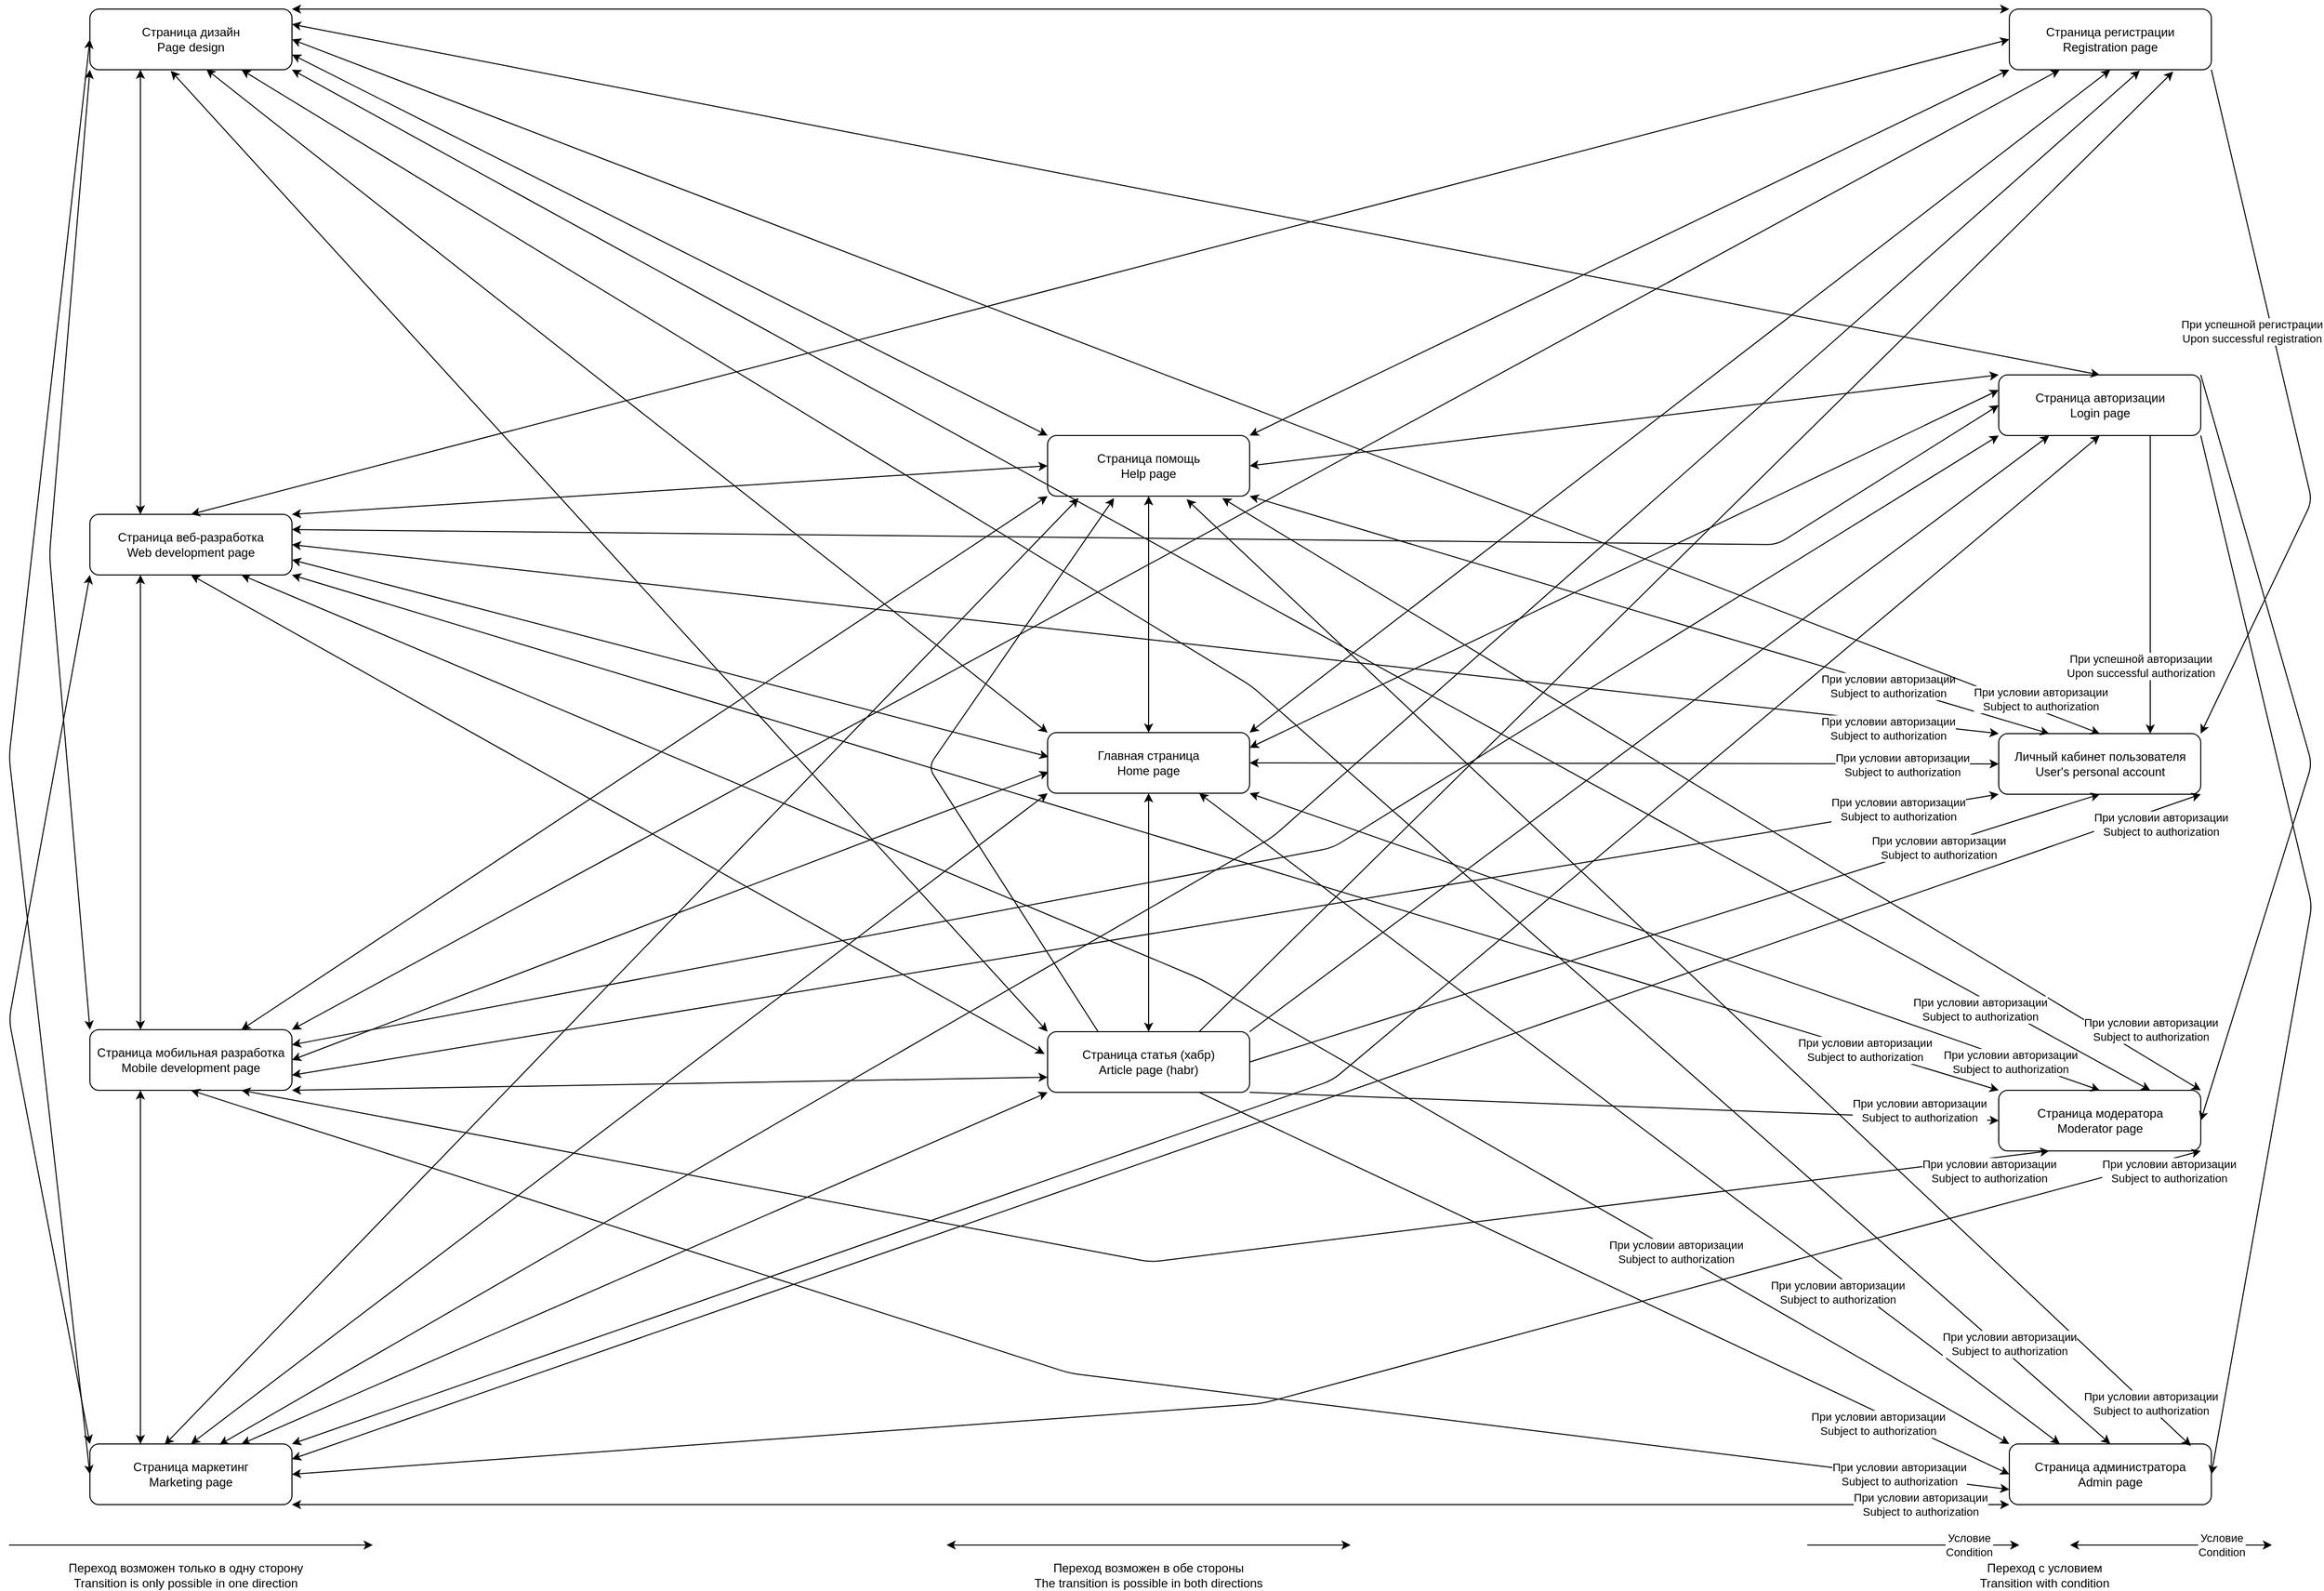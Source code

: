 <mxfile version="14.2.5" type="github">
  <diagram id="zUxbDx-NtFO-UQzZDu3f" name="Page-1">
    <mxGraphModel dx="2426" dy="1358" grid="1" gridSize="10" guides="1" tooltips="1" connect="1" arrows="1" fold="1" page="1" pageScale="1" pageWidth="2336" pageHeight="1654" math="0" shadow="0">
      <root>
        <mxCell id="0" />
        <mxCell id="1" parent="0" />
        <mxCell id="sWHFQ5oZg5fBOhKdgctv-2" value="Главная страница&lt;br&gt;Home page" style="rounded=1;whiteSpace=wrap;html=1;" vertex="1" parent="1">
          <mxGeometry x="1068" y="796" width="200" height="60" as="geometry" />
        </mxCell>
        <mxCell id="sWHFQ5oZg5fBOhKdgctv-3" value="Страница маркетинг&lt;br&gt;Marketing page" style="rounded=1;whiteSpace=wrap;html=1;" vertex="1" parent="1">
          <mxGeometry x="120" y="1500" width="200" height="60" as="geometry" />
        </mxCell>
        <mxCell id="sWHFQ5oZg5fBOhKdgctv-4" value="Страница веб-разработка&lt;br&gt;Web development page" style="rounded=1;whiteSpace=wrap;html=1;" vertex="1" parent="1">
          <mxGeometry x="120" y="580" width="200" height="60" as="geometry" />
        </mxCell>
        <mxCell id="sWHFQ5oZg5fBOhKdgctv-5" value="Страница мобильная разработка&lt;br&gt;Mobile development page" style="rounded=1;whiteSpace=wrap;html=1;" vertex="1" parent="1">
          <mxGeometry x="120" y="1090" width="200" height="60" as="geometry" />
        </mxCell>
        <mxCell id="sWHFQ5oZg5fBOhKdgctv-6" value="Страница дизайн&lt;br&gt;Page design" style="rounded=1;whiteSpace=wrap;html=1;" vertex="1" parent="1">
          <mxGeometry x="120" y="80" width="200" height="60" as="geometry" />
        </mxCell>
        <mxCell id="sWHFQ5oZg5fBOhKdgctv-9" value="Личный кабинет пользователя&lt;br&gt;User&#39;s personal account" style="rounded=1;whiteSpace=wrap;html=1;" vertex="1" parent="1">
          <mxGeometry x="2009.51" y="797" width="200" height="60" as="geometry" />
        </mxCell>
        <mxCell id="sWHFQ5oZg5fBOhKdgctv-10" value="Страница регистрации&lt;br&gt;Registration page" style="rounded=1;whiteSpace=wrap;html=1;" vertex="1" parent="1">
          <mxGeometry x="2020" y="80" width="200" height="60" as="geometry" />
        </mxCell>
        <mxCell id="sWHFQ5oZg5fBOhKdgctv-13" value="Страница авторизации&lt;br&gt;Login page" style="rounded=1;whiteSpace=wrap;html=1;" vertex="1" parent="1">
          <mxGeometry x="2009.51" y="442" width="200" height="60" as="geometry" />
        </mxCell>
        <mxCell id="sWHFQ5oZg5fBOhKdgctv-14" value="Страница статья (хабр)&lt;br&gt;Article page (habr)" style="rounded=1;whiteSpace=wrap;html=1;" vertex="1" parent="1">
          <mxGeometry x="1068" y="1092" width="200" height="60" as="geometry" />
        </mxCell>
        <mxCell id="sWHFQ5oZg5fBOhKdgctv-15" value="Страница администратора&lt;br&gt;Admin page" style="rounded=1;whiteSpace=wrap;html=1;" vertex="1" parent="1">
          <mxGeometry x="2020" y="1500" width="200" height="60" as="geometry" />
        </mxCell>
        <mxCell id="sWHFQ5oZg5fBOhKdgctv-16" value="Страница модератора&lt;br&gt;Moderator page" style="rounded=1;whiteSpace=wrap;html=1;" vertex="1" parent="1">
          <mxGeometry x="2009.51" y="1150" width="200" height="60" as="geometry" />
        </mxCell>
        <mxCell id="sWHFQ5oZg5fBOhKdgctv-17" value="Страница помощь&lt;br&gt;Help page" style="rounded=1;whiteSpace=wrap;html=1;" vertex="1" parent="1">
          <mxGeometry x="1068" y="502" width="200" height="60" as="geometry" />
        </mxCell>
        <mxCell id="sWHFQ5oZg5fBOhKdgctv-19" value="" style="endArrow=classic;startArrow=classic;html=1;entryX=0.576;entryY=0.993;entryDx=0;entryDy=0;exitX=0;exitY=0;exitDx=0;exitDy=0;entryPerimeter=0;" edge="1" parent="1" source="sWHFQ5oZg5fBOhKdgctv-2" target="sWHFQ5oZg5fBOhKdgctv-6">
          <mxGeometry width="50" height="50" relative="1" as="geometry">
            <mxPoint x="727" y="515" as="sourcePoint" />
            <mxPoint x="1042" y="615" as="targetPoint" />
            <Array as="points" />
          </mxGeometry>
        </mxCell>
        <mxCell id="sWHFQ5oZg5fBOhKdgctv-20" value="" style="endArrow=classic;startArrow=classic;html=1;exitX=1;exitY=0.75;exitDx=0;exitDy=0;entryX=0.005;entryY=0.4;entryDx=0;entryDy=0;entryPerimeter=0;" edge="1" parent="1" source="sWHFQ5oZg5fBOhKdgctv-4" target="sWHFQ5oZg5fBOhKdgctv-2">
          <mxGeometry width="50" height="50" relative="1" as="geometry">
            <mxPoint x="992" y="665" as="sourcePoint" />
            <mxPoint x="1042" y="615" as="targetPoint" />
          </mxGeometry>
        </mxCell>
        <mxCell id="sWHFQ5oZg5fBOhKdgctv-22" value="" style="endArrow=classic;startArrow=classic;html=1;exitX=1;exitY=0.5;exitDx=0;exitDy=0;entryX=0.005;entryY=0.65;entryDx=0;entryDy=0;entryPerimeter=0;" edge="1" parent="1" source="sWHFQ5oZg5fBOhKdgctv-5" target="sWHFQ5oZg5fBOhKdgctv-2">
          <mxGeometry width="50" height="50" relative="1" as="geometry">
            <mxPoint x="632" y="654" as="sourcePoint" />
            <mxPoint x="682" y="604" as="targetPoint" />
          </mxGeometry>
        </mxCell>
        <mxCell id="sWHFQ5oZg5fBOhKdgctv-23" value="" style="endArrow=classic;startArrow=classic;html=1;exitX=0.5;exitY=0;exitDx=0;exitDy=0;entryX=0;entryY=1;entryDx=0;entryDy=0;" edge="1" parent="1" source="sWHFQ5oZg5fBOhKdgctv-3" target="sWHFQ5oZg5fBOhKdgctv-2">
          <mxGeometry width="50" height="50" relative="1" as="geometry">
            <mxPoint x="992" y="665" as="sourcePoint" />
            <mxPoint x="1042" y="615" as="targetPoint" />
          </mxGeometry>
        </mxCell>
        <mxCell id="sWHFQ5oZg5fBOhKdgctv-24" value="" style="endArrow=classic;startArrow=classic;html=1;exitX=0.5;exitY=0;exitDx=0;exitDy=0;entryX=0.5;entryY=1;entryDx=0;entryDy=0;" edge="1" parent="1" source="sWHFQ5oZg5fBOhKdgctv-14" target="sWHFQ5oZg5fBOhKdgctv-2">
          <mxGeometry width="50" height="50" relative="1" as="geometry">
            <mxPoint x="1333" y="907" as="sourcePoint" />
            <mxPoint x="1383" y="857" as="targetPoint" />
          </mxGeometry>
        </mxCell>
        <mxCell id="sWHFQ5oZg5fBOhKdgctv-25" value="" style="endArrow=classic;startArrow=classic;html=1;entryX=0;entryY=1;entryDx=0;entryDy=0;exitX=0.75;exitY=0;exitDx=0;exitDy=0;" edge="1" parent="1" source="sWHFQ5oZg5fBOhKdgctv-3" target="sWHFQ5oZg5fBOhKdgctv-14">
          <mxGeometry width="50" height="50" relative="1" as="geometry">
            <mxPoint x="320" y="1520" as="sourcePoint" />
            <mxPoint x="1042" y="615" as="targetPoint" />
          </mxGeometry>
        </mxCell>
        <mxCell id="sWHFQ5oZg5fBOhKdgctv-26" value="" style="endArrow=classic;startArrow=classic;html=1;exitX=1;exitY=1;exitDx=0;exitDy=0;entryX=0;entryY=0.75;entryDx=0;entryDy=0;" edge="1" parent="1" source="sWHFQ5oZg5fBOhKdgctv-5" target="sWHFQ5oZg5fBOhKdgctv-14">
          <mxGeometry width="50" height="50" relative="1" as="geometry">
            <mxPoint x="992" y="665" as="sourcePoint" />
            <mxPoint x="722" y="765" as="targetPoint" />
          </mxGeometry>
        </mxCell>
        <mxCell id="sWHFQ5oZg5fBOhKdgctv-27" value="" style="endArrow=classic;startArrow=classic;html=1;entryX=-0.015;entryY=0.367;entryDx=0;entryDy=0;entryPerimeter=0;exitX=0.5;exitY=1;exitDx=0;exitDy=0;" edge="1" parent="1" source="sWHFQ5oZg5fBOhKdgctv-4" target="sWHFQ5oZg5fBOhKdgctv-14">
          <mxGeometry width="50" height="50" relative="1" as="geometry">
            <mxPoint x="310" y="690" as="sourcePoint" />
            <mxPoint x="1042" y="615" as="targetPoint" />
          </mxGeometry>
        </mxCell>
        <mxCell id="sWHFQ5oZg5fBOhKdgctv-28" value="" style="endArrow=classic;startArrow=classic;html=1;entryX=0;entryY=0;entryDx=0;entryDy=0;" edge="1" parent="1" target="sWHFQ5oZg5fBOhKdgctv-14">
          <mxGeometry width="50" height="50" relative="1" as="geometry">
            <mxPoint x="200" y="141" as="sourcePoint" />
            <mxPoint x="1042" y="615" as="targetPoint" />
          </mxGeometry>
        </mxCell>
        <mxCell id="sWHFQ5oZg5fBOhKdgctv-30" value="" style="endArrow=classic;html=1;exitX=1;exitY=1;exitDx=0;exitDy=0;entryX=1;entryY=0;entryDx=0;entryDy=0;" edge="1" parent="1" source="sWHFQ5oZg5fBOhKdgctv-10" target="sWHFQ5oZg5fBOhKdgctv-9">
          <mxGeometry width="50" height="50" relative="1" as="geometry">
            <mxPoint x="1671.51" y="912" as="sourcePoint" />
            <mxPoint x="1721.51" y="862" as="targetPoint" />
            <Array as="points">
              <mxPoint x="2319.51" y="567" />
            </Array>
          </mxGeometry>
        </mxCell>
        <mxCell id="sWHFQ5oZg5fBOhKdgctv-72" value="При успешной регистрации&lt;br&gt;Upon successful registration" style="edgeLabel;html=1;align=center;verticalAlign=middle;resizable=0;points=[];rotation=0;" vertex="1" connectable="0" parent="sWHFQ5oZg5fBOhKdgctv-30">
          <mxGeometry x="-0.486" y="-1" relative="1" as="geometry">
            <mxPoint x="0.39" y="85.62" as="offset" />
          </mxGeometry>
        </mxCell>
        <mxCell id="sWHFQ5oZg5fBOhKdgctv-31" value="" style="endArrow=classic;html=1;exitX=0.75;exitY=1;exitDx=0;exitDy=0;entryX=0.75;entryY=0;entryDx=0;entryDy=0;" edge="1" parent="1" source="sWHFQ5oZg5fBOhKdgctv-13" target="sWHFQ5oZg5fBOhKdgctv-9">
          <mxGeometry width="50" height="50" relative="1" as="geometry">
            <mxPoint x="1591.51" y="912" as="sourcePoint" />
            <mxPoint x="1641.51" y="862" as="targetPoint" />
            <Array as="points" />
          </mxGeometry>
        </mxCell>
        <mxCell id="sWHFQ5oZg5fBOhKdgctv-80" value="При успешной авторизации&lt;br&gt;Upon successful authorization" style="edgeLabel;html=1;align=center;verticalAlign=middle;resizable=0;points=[];" vertex="1" connectable="0" parent="sWHFQ5oZg5fBOhKdgctv-31">
          <mxGeometry x="0.458" y="1" relative="1" as="geometry">
            <mxPoint x="-10.51" y="12.71" as="offset" />
          </mxGeometry>
        </mxCell>
        <mxCell id="sWHFQ5oZg5fBOhKdgctv-32" value="" style="endArrow=classic;html=1;exitX=1;exitY=0;exitDx=0;exitDy=0;entryX=1;entryY=0.5;entryDx=0;entryDy=0;" edge="1" parent="1" source="sWHFQ5oZg5fBOhKdgctv-13" target="sWHFQ5oZg5fBOhKdgctv-16">
          <mxGeometry width="50" height="50" relative="1" as="geometry">
            <mxPoint x="1671.51" y="902" as="sourcePoint" />
            <mxPoint x="1721.51" y="852" as="targetPoint" />
            <Array as="points">
              <mxPoint x="2319.51" y="827" />
            </Array>
          </mxGeometry>
        </mxCell>
        <mxCell id="sWHFQ5oZg5fBOhKdgctv-33" value="" style="endArrow=classic;html=1;exitX=1;exitY=1;exitDx=0;exitDy=0;entryX=1;entryY=0.5;entryDx=0;entryDy=0;" edge="1" parent="1" source="sWHFQ5oZg5fBOhKdgctv-13" target="sWHFQ5oZg5fBOhKdgctv-15">
          <mxGeometry width="50" height="50" relative="1" as="geometry">
            <mxPoint x="1741.51" y="1082" as="sourcePoint" />
            <mxPoint x="1791.51" y="1032" as="targetPoint" />
            <Array as="points">
              <mxPoint x="2319.51" y="967" />
            </Array>
          </mxGeometry>
        </mxCell>
        <mxCell id="sWHFQ5oZg5fBOhKdgctv-36" value="" style="endArrow=classic;startArrow=classic;html=1;exitX=0.5;exitY=0;exitDx=0;exitDy=0;entryX=0.5;entryY=1;entryDx=0;entryDy=0;" edge="1" parent="1" source="sWHFQ5oZg5fBOhKdgctv-2" target="sWHFQ5oZg5fBOhKdgctv-17">
          <mxGeometry width="50" height="50" relative="1" as="geometry">
            <mxPoint x="1333" y="897" as="sourcePoint" />
            <mxPoint x="1383" y="847" as="targetPoint" />
          </mxGeometry>
        </mxCell>
        <mxCell id="sWHFQ5oZg5fBOhKdgctv-37" value="" style="endArrow=classic;startArrow=classic;html=1;exitX=1;exitY=0;exitDx=0;exitDy=0;entryX=0.5;entryY=1;entryDx=0;entryDy=0;" edge="1" parent="1" source="sWHFQ5oZg5fBOhKdgctv-2" target="sWHFQ5oZg5fBOhKdgctv-10">
          <mxGeometry width="50" height="50" relative="1" as="geometry">
            <mxPoint x="992" y="655" as="sourcePoint" />
            <mxPoint x="1042" y="605" as="targetPoint" />
          </mxGeometry>
        </mxCell>
        <mxCell id="sWHFQ5oZg5fBOhKdgctv-38" value="" style="endArrow=classic;startArrow=classic;html=1;exitX=1;exitY=0.25;exitDx=0;exitDy=0;entryX=0;entryY=0.25;entryDx=0;entryDy=0;" edge="1" parent="1" source="sWHFQ5oZg5fBOhKdgctv-2" target="sWHFQ5oZg5fBOhKdgctv-13">
          <mxGeometry width="50" height="50" relative="1" as="geometry">
            <mxPoint x="992" y="655" as="sourcePoint" />
            <mxPoint x="1032" y="584" as="targetPoint" />
          </mxGeometry>
        </mxCell>
        <mxCell id="sWHFQ5oZg5fBOhKdgctv-54" value="" style="endArrow=classic;startArrow=classic;html=1;exitX=1;exitY=0;exitDx=0;exitDy=0;entryX=0;entryY=1;entryDx=0;entryDy=0;" edge="1" parent="1" source="sWHFQ5oZg5fBOhKdgctv-17" target="sWHFQ5oZg5fBOhKdgctv-10">
          <mxGeometry width="50" height="50" relative="1" as="geometry">
            <mxPoint x="940" y="290" as="sourcePoint" />
            <mxPoint x="1320" y="70" as="targetPoint" />
          </mxGeometry>
        </mxCell>
        <mxCell id="sWHFQ5oZg5fBOhKdgctv-55" value="" style="endArrow=classic;startArrow=classic;html=1;exitX=1;exitY=0.5;exitDx=0;exitDy=0;entryX=0;entryY=0;entryDx=0;entryDy=0;" edge="1" parent="1" source="sWHFQ5oZg5fBOhKdgctv-17" target="sWHFQ5oZg5fBOhKdgctv-13">
          <mxGeometry width="50" height="50" relative="1" as="geometry">
            <mxPoint x="780" y="610" as="sourcePoint" />
            <mxPoint x="1250" y="300" as="targetPoint" />
          </mxGeometry>
        </mxCell>
        <mxCell id="sWHFQ5oZg5fBOhKdgctv-57" value="" style="endArrow=classic;startArrow=classic;html=1;exitX=1;exitY=1;exitDx=0;exitDy=0;entryX=0.25;entryY=0;entryDx=0;entryDy=0;" edge="1" parent="1" source="sWHFQ5oZg5fBOhKdgctv-17" target="sWHFQ5oZg5fBOhKdgctv-9">
          <mxGeometry width="50" height="50" relative="1" as="geometry">
            <mxPoint x="780" y="610" as="sourcePoint" />
            <mxPoint x="830" y="560" as="targetPoint" />
          </mxGeometry>
        </mxCell>
        <mxCell id="sWHFQ5oZg5fBOhKdgctv-81" value="При условии авторизации&lt;br&gt;Subject to authorization" style="edgeLabel;html=1;align=center;verticalAlign=middle;resizable=0;points=[];" vertex="1" connectable="0" parent="sWHFQ5oZg5fBOhKdgctv-57">
          <mxGeometry x="0.726" relative="1" as="geometry">
            <mxPoint x="-51.45" y="-14.92" as="offset" />
          </mxGeometry>
        </mxCell>
        <mxCell id="sWHFQ5oZg5fBOhKdgctv-58" value="" style="endArrow=classic;startArrow=classic;html=1;exitX=0.864;exitY=1.032;exitDx=0;exitDy=0;exitPerimeter=0;entryX=1;entryY=0;entryDx=0;entryDy=0;" edge="1" parent="1" source="sWHFQ5oZg5fBOhKdgctv-17" target="sWHFQ5oZg5fBOhKdgctv-16">
          <mxGeometry width="50" height="50" relative="1" as="geometry">
            <mxPoint x="920" y="360" as="sourcePoint" />
            <mxPoint x="830" y="560" as="targetPoint" />
          </mxGeometry>
        </mxCell>
        <mxCell id="sWHFQ5oZg5fBOhKdgctv-59" value="" style="endArrow=classic;startArrow=classic;html=1;exitX=0.688;exitY=1.052;exitDx=0;exitDy=0;exitPerimeter=0;entryX=0.899;entryY=0.032;entryDx=0;entryDy=0;entryPerimeter=0;" edge="1" parent="1" source="sWHFQ5oZg5fBOhKdgctv-17" target="sWHFQ5oZg5fBOhKdgctv-15">
          <mxGeometry width="50" height="50" relative="1" as="geometry">
            <mxPoint x="780" y="610" as="sourcePoint" />
            <mxPoint x="830" y="560" as="targetPoint" />
          </mxGeometry>
        </mxCell>
        <mxCell id="sWHFQ5oZg5fBOhKdgctv-114" value="При условии авторизации&lt;br&gt;Subject to authorization" style="edgeLabel;html=1;align=center;verticalAlign=middle;resizable=0;points=[];" vertex="1" connectable="0" parent="sWHFQ5oZg5fBOhKdgctv-59">
          <mxGeometry x="0.884" y="-3" relative="1" as="geometry">
            <mxPoint x="19.73" y="10.05" as="offset" />
          </mxGeometry>
        </mxCell>
        <mxCell id="sWHFQ5oZg5fBOhKdgctv-60" value="" style="endArrow=classic;html=1;entryX=0.329;entryY=1.032;entryDx=0;entryDy=0;entryPerimeter=0;exitX=0.25;exitY=0;exitDx=0;exitDy=0;" edge="1" parent="1" source="sWHFQ5oZg5fBOhKdgctv-14" target="sWHFQ5oZg5fBOhKdgctv-17">
          <mxGeometry width="50" height="50" relative="1" as="geometry">
            <mxPoint x="870" y="972" as="sourcePoint" />
            <mxPoint x="870" y="132" as="targetPoint" />
            <Array as="points">
              <mxPoint x="950" y="830" />
            </Array>
          </mxGeometry>
        </mxCell>
        <mxCell id="sWHFQ5oZg5fBOhKdgctv-61" value="" style="endArrow=classic;startArrow=classic;html=1;exitX=0.37;exitY=0.013;exitDx=0;exitDy=0;entryX=0.153;entryY=1.032;entryDx=0;entryDy=0;entryPerimeter=0;exitPerimeter=0;" edge="1" parent="1" source="sWHFQ5oZg5fBOhKdgctv-3" target="sWHFQ5oZg5fBOhKdgctv-17">
          <mxGeometry width="50" height="50" relative="1" as="geometry">
            <mxPoint x="780" y="610" as="sourcePoint" />
            <mxPoint x="750" y="140" as="targetPoint" />
          </mxGeometry>
        </mxCell>
        <mxCell id="sWHFQ5oZg5fBOhKdgctv-62" value="" style="endArrow=classic;startArrow=classic;html=1;exitX=0.75;exitY=0;exitDx=0;exitDy=0;entryX=0;entryY=1;entryDx=0;entryDy=0;" edge="1" parent="1" source="sWHFQ5oZg5fBOhKdgctv-5" target="sWHFQ5oZg5fBOhKdgctv-17">
          <mxGeometry width="50" height="50" relative="1" as="geometry">
            <mxPoint x="780" y="610" as="sourcePoint" />
            <mxPoint x="830" y="560" as="targetPoint" />
          </mxGeometry>
        </mxCell>
        <mxCell id="sWHFQ5oZg5fBOhKdgctv-63" value="" style="endArrow=classic;startArrow=classic;html=1;exitX=1;exitY=0;exitDx=0;exitDy=0;entryX=0;entryY=0.5;entryDx=0;entryDy=0;" edge="1" parent="1" source="sWHFQ5oZg5fBOhKdgctv-4" target="sWHFQ5oZg5fBOhKdgctv-17">
          <mxGeometry width="50" height="50" relative="1" as="geometry">
            <mxPoint x="780" y="610" as="sourcePoint" />
            <mxPoint x="830" y="560" as="targetPoint" />
          </mxGeometry>
        </mxCell>
        <mxCell id="sWHFQ5oZg5fBOhKdgctv-64" value="" style="endArrow=classic;startArrow=classic;html=1;exitX=1;exitY=0.75;exitDx=0;exitDy=0;entryX=0;entryY=0;entryDx=0;entryDy=0;" edge="1" parent="1" source="sWHFQ5oZg5fBOhKdgctv-6" target="sWHFQ5oZg5fBOhKdgctv-17">
          <mxGeometry width="50" height="50" relative="1" as="geometry">
            <mxPoint x="420" y="140" as="sourcePoint" />
            <mxPoint x="640" y="50" as="targetPoint" />
          </mxGeometry>
        </mxCell>
        <mxCell id="sWHFQ5oZg5fBOhKdgctv-65" value="" style="endArrow=classic;startArrow=classic;html=1;exitX=0.25;exitY=1;exitDx=0;exitDy=0;entryX=0.25;entryY=0;entryDx=0;entryDy=0;" edge="1" parent="1" source="sWHFQ5oZg5fBOhKdgctv-6" target="sWHFQ5oZg5fBOhKdgctv-4">
          <mxGeometry width="50" height="50" relative="1" as="geometry">
            <mxPoint x="860" y="857" as="sourcePoint" />
            <mxPoint x="910" y="807" as="targetPoint" />
          </mxGeometry>
        </mxCell>
        <mxCell id="sWHFQ5oZg5fBOhKdgctv-66" value="" style="endArrow=classic;html=1;exitX=0.75;exitY=0;exitDx=0;exitDy=0;entryX=0.811;entryY=1.032;entryDx=0;entryDy=0;entryPerimeter=0;" edge="1" parent="1" source="sWHFQ5oZg5fBOhKdgctv-14" target="sWHFQ5oZg5fBOhKdgctv-10">
          <mxGeometry width="50" height="50" relative="1" as="geometry">
            <mxPoint x="780" y="610" as="sourcePoint" />
            <mxPoint x="830" y="560" as="targetPoint" />
          </mxGeometry>
        </mxCell>
        <mxCell id="sWHFQ5oZg5fBOhKdgctv-67" value="" style="endArrow=classic;html=1;exitX=1;exitY=0;exitDx=0;exitDy=0;entryX=0.25;entryY=1;entryDx=0;entryDy=0;" edge="1" parent="1" source="sWHFQ5oZg5fBOhKdgctv-14" target="sWHFQ5oZg5fBOhKdgctv-13">
          <mxGeometry width="50" height="50" relative="1" as="geometry">
            <mxPoint x="950" y="860" as="sourcePoint" />
            <mxPoint x="1000" y="810" as="targetPoint" />
          </mxGeometry>
        </mxCell>
        <mxCell id="sWHFQ5oZg5fBOhKdgctv-68" value="" style="endArrow=classic;html=1;exitX=1;exitY=0.5;exitDx=0;exitDy=0;entryX=0.5;entryY=1;entryDx=0;entryDy=0;" edge="1" parent="1" source="sWHFQ5oZg5fBOhKdgctv-14" target="sWHFQ5oZg5fBOhKdgctv-9">
          <mxGeometry relative="1" as="geometry">
            <mxPoint x="760" y="580" as="sourcePoint" />
            <mxPoint x="860" y="580" as="targetPoint" />
            <Array as="points" />
          </mxGeometry>
        </mxCell>
        <mxCell id="sWHFQ5oZg5fBOhKdgctv-69" value="При условии авторизации&lt;br&gt;Subject to authorization" style="edgeLabel;resizable=0;html=1;align=center;verticalAlign=middle;" connectable="0" vertex="1" parent="sWHFQ5oZg5fBOhKdgctv-68">
          <mxGeometry relative="1" as="geometry">
            <mxPoint x="471.2" y="100.52" as="offset" />
          </mxGeometry>
        </mxCell>
        <mxCell id="sWHFQ5oZg5fBOhKdgctv-71" value="При условии авторизации&lt;br&gt;Subject to authorization" style="edgeLabel;html=1;align=center;verticalAlign=middle;resizable=0;points=[];" vertex="1" connectable="0" parent="sWHFQ5oZg5fBOhKdgctv-68">
          <mxGeometry x="0.604" y="-2" relative="1" as="geometry">
            <mxPoint x="6.59" y="-1.37" as="offset" />
          </mxGeometry>
        </mxCell>
        <mxCell id="sWHFQ5oZg5fBOhKdgctv-78" value="" style="endArrow=classic;startArrow=classic;html=1;exitX=1;exitY=0.5;exitDx=0;exitDy=0;entryX=0;entryY=0.5;entryDx=0;entryDy=0;" edge="1" parent="1" source="sWHFQ5oZg5fBOhKdgctv-2" target="sWHFQ5oZg5fBOhKdgctv-9">
          <mxGeometry width="50" height="50" relative="1" as="geometry">
            <mxPoint x="1360" y="910" as="sourcePoint" />
            <mxPoint x="1410" y="860" as="targetPoint" />
          </mxGeometry>
        </mxCell>
        <mxCell id="sWHFQ5oZg5fBOhKdgctv-79" value="При условии авторизации&lt;br&gt;Subject to authorization" style="edgeLabel;html=1;align=center;verticalAlign=middle;resizable=0;points=[];" vertex="1" connectable="0" parent="sWHFQ5oZg5fBOhKdgctv-78">
          <mxGeometry x="0.742" y="-1" relative="1" as="geometry">
            <mxPoint as="offset" />
          </mxGeometry>
        </mxCell>
        <mxCell id="sWHFQ5oZg5fBOhKdgctv-82" value="" style="endArrow=classic;startArrow=classic;html=1;exitX=1;exitY=0.5;exitDx=0;exitDy=0;entryX=0.5;entryY=0;entryDx=0;entryDy=0;" edge="1" parent="1" source="sWHFQ5oZg5fBOhKdgctv-6" target="sWHFQ5oZg5fBOhKdgctv-9">
          <mxGeometry width="50" height="50" relative="1" as="geometry">
            <mxPoint x="1160" y="690" as="sourcePoint" />
            <mxPoint x="1210" y="640" as="targetPoint" />
          </mxGeometry>
        </mxCell>
        <mxCell id="sWHFQ5oZg5fBOhKdgctv-84" value="При условии авторизации&lt;br&gt;Subject to authorization" style="edgeLabel;html=1;align=center;verticalAlign=middle;resizable=0;points=[];" vertex="1" connectable="0" parent="sWHFQ5oZg5fBOhKdgctv-82">
          <mxGeometry x="0.862" y="2" relative="1" as="geometry">
            <mxPoint x="63.84" y="14.58" as="offset" />
          </mxGeometry>
        </mxCell>
        <mxCell id="sWHFQ5oZg5fBOhKdgctv-85" value="" style="endArrow=classic;startArrow=classic;html=1;exitX=1;exitY=0.5;exitDx=0;exitDy=0;entryX=0;entryY=0;entryDx=0;entryDy=0;" edge="1" parent="1" source="sWHFQ5oZg5fBOhKdgctv-4" target="sWHFQ5oZg5fBOhKdgctv-9">
          <mxGeometry width="50" height="50" relative="1" as="geometry">
            <mxPoint x="1160" y="630" as="sourcePoint" />
            <mxPoint x="1970" y="797" as="targetPoint" />
          </mxGeometry>
        </mxCell>
        <mxCell id="sWHFQ5oZg5fBOhKdgctv-86" value="При условии авторизации&lt;br&gt;Subject to authorization" style="edgeLabel;html=1;align=center;verticalAlign=middle;resizable=0;points=[];" vertex="1" connectable="0" parent="sWHFQ5oZg5fBOhKdgctv-85">
          <mxGeometry x="0.751" y="-1" relative="1" as="geometry">
            <mxPoint x="101.24" y="17.19" as="offset" />
          </mxGeometry>
        </mxCell>
        <mxCell id="sWHFQ5oZg5fBOhKdgctv-87" value="" style="endArrow=classic;startArrow=classic;html=1;exitX=1;exitY=0.75;exitDx=0;exitDy=0;entryX=0;entryY=1;entryDx=0;entryDy=0;" edge="1" parent="1" source="sWHFQ5oZg5fBOhKdgctv-5" target="sWHFQ5oZg5fBOhKdgctv-9">
          <mxGeometry width="50" height="50" relative="1" as="geometry">
            <mxPoint x="1160" y="970" as="sourcePoint" />
            <mxPoint x="1210" y="920" as="targetPoint" />
          </mxGeometry>
        </mxCell>
        <mxCell id="sWHFQ5oZg5fBOhKdgctv-88" value="При условии авторизации&lt;br&gt;Subject to authorization" style="edgeLabel;html=1;align=center;verticalAlign=middle;resizable=0;points=[];" vertex="1" connectable="0" parent="sWHFQ5oZg5fBOhKdgctv-87">
          <mxGeometry x="0.842" y="-1" relative="1" as="geometry">
            <mxPoint x="33.3" y="-8.69" as="offset" />
          </mxGeometry>
        </mxCell>
        <mxCell id="sWHFQ5oZg5fBOhKdgctv-89" value="" style="endArrow=classic;startArrow=classic;html=1;exitX=1;exitY=0.25;exitDx=0;exitDy=0;entryX=1;entryY=1;entryDx=0;entryDy=0;" edge="1" parent="1" source="sWHFQ5oZg5fBOhKdgctv-3" target="sWHFQ5oZg5fBOhKdgctv-9">
          <mxGeometry width="50" height="50" relative="1" as="geometry">
            <mxPoint x="1160" y="1090" as="sourcePoint" />
            <mxPoint x="1210" y="1040" as="targetPoint" />
          </mxGeometry>
        </mxCell>
        <mxCell id="sWHFQ5oZg5fBOhKdgctv-90" value="При условии авторизации&lt;br&gt;Subject to authorization" style="edgeLabel;html=1;align=center;verticalAlign=middle;resizable=0;points=[];" vertex="1" connectable="0" parent="sWHFQ5oZg5fBOhKdgctv-89">
          <mxGeometry x="0.908" relative="1" as="geometry">
            <mxPoint x="47.2" as="offset" />
          </mxGeometry>
        </mxCell>
        <mxCell id="sWHFQ5oZg5fBOhKdgctv-91" value="" style="endArrow=classic;startArrow=classic;html=1;entryX=0;entryY=0;entryDx=0;entryDy=0;exitX=1;exitY=0;exitDx=0;exitDy=0;" edge="1" parent="1" source="sWHFQ5oZg5fBOhKdgctv-6" target="sWHFQ5oZg5fBOhKdgctv-10">
          <mxGeometry width="50" height="50" relative="1" as="geometry">
            <mxPoint x="560" y="90" as="sourcePoint" />
            <mxPoint x="1800" y="70" as="targetPoint" />
          </mxGeometry>
        </mxCell>
        <mxCell id="sWHFQ5oZg5fBOhKdgctv-92" value="" style="endArrow=classic;startArrow=classic;html=1;exitX=0.5;exitY=0;exitDx=0;exitDy=0;entryX=0;entryY=0.5;entryDx=0;entryDy=0;" edge="1" parent="1" source="sWHFQ5oZg5fBOhKdgctv-4" target="sWHFQ5oZg5fBOhKdgctv-10">
          <mxGeometry width="50" height="50" relative="1" as="geometry">
            <mxPoint x="1160" y="610" as="sourcePoint" />
            <mxPoint x="1210" y="560" as="targetPoint" />
          </mxGeometry>
        </mxCell>
        <mxCell id="sWHFQ5oZg5fBOhKdgctv-93" value="" style="endArrow=classic;startArrow=classic;html=1;exitX=1;exitY=0;exitDx=0;exitDy=0;entryX=0.25;entryY=1;entryDx=0;entryDy=0;" edge="1" parent="1" source="sWHFQ5oZg5fBOhKdgctv-5" target="sWHFQ5oZg5fBOhKdgctv-10">
          <mxGeometry width="50" height="50" relative="1" as="geometry">
            <mxPoint x="1160" y="730" as="sourcePoint" />
            <mxPoint x="1210" y="680" as="targetPoint" />
          </mxGeometry>
        </mxCell>
        <mxCell id="sWHFQ5oZg5fBOhKdgctv-94" value="" style="endArrow=classic;startArrow=classic;html=1;exitX=0.641;exitY=0.013;exitDx=0;exitDy=0;entryX=0.646;entryY=1.013;entryDx=0;entryDy=0;entryPerimeter=0;exitPerimeter=0;" edge="1" parent="1" source="sWHFQ5oZg5fBOhKdgctv-3" target="sWHFQ5oZg5fBOhKdgctv-10">
          <mxGeometry width="50" height="50" relative="1" as="geometry">
            <mxPoint x="1160" y="960" as="sourcePoint" />
            <mxPoint x="2020" y="260" as="targetPoint" />
            <Array as="points">
              <mxPoint x="1290" y="900" />
            </Array>
          </mxGeometry>
        </mxCell>
        <mxCell id="sWHFQ5oZg5fBOhKdgctv-95" value="" style="endArrow=classic;startArrow=classic;html=1;exitX=1;exitY=0.25;exitDx=0;exitDy=0;entryX=0.5;entryY=0;entryDx=0;entryDy=0;" edge="1" parent="1" source="sWHFQ5oZg5fBOhKdgctv-6" target="sWHFQ5oZg5fBOhKdgctv-13">
          <mxGeometry width="50" height="50" relative="1" as="geometry">
            <mxPoint x="1160" y="370" as="sourcePoint" />
            <mxPoint x="1210" y="320" as="targetPoint" />
          </mxGeometry>
        </mxCell>
        <mxCell id="sWHFQ5oZg5fBOhKdgctv-96" value="" style="endArrow=classic;startArrow=classic;html=1;entryX=0;entryY=0.5;entryDx=0;entryDy=0;exitX=1;exitY=0.25;exitDx=0;exitDy=0;" edge="1" parent="1" source="sWHFQ5oZg5fBOhKdgctv-4" target="sWHFQ5oZg5fBOhKdgctv-13">
          <mxGeometry width="50" height="50" relative="1" as="geometry">
            <mxPoint x="320" y="600" as="sourcePoint" />
            <mxPoint x="1210" y="440" as="targetPoint" />
            <Array as="points">
              <mxPoint x="1790" y="610" />
            </Array>
          </mxGeometry>
        </mxCell>
        <mxCell id="sWHFQ5oZg5fBOhKdgctv-97" value="" style="endArrow=classic;startArrow=classic;html=1;exitX=0.25;exitY=0;exitDx=0;exitDy=0;entryX=0.25;entryY=1;entryDx=0;entryDy=0;" edge="1" parent="1" source="sWHFQ5oZg5fBOhKdgctv-5" target="sWHFQ5oZg5fBOhKdgctv-4">
          <mxGeometry width="50" height="50" relative="1" as="geometry">
            <mxPoint x="1130" y="740" as="sourcePoint" />
            <mxPoint x="1210" y="680" as="targetPoint" />
          </mxGeometry>
        </mxCell>
        <mxCell id="sWHFQ5oZg5fBOhKdgctv-98" value="" style="endArrow=classic;startArrow=classic;html=1;exitX=1;exitY=0.25;exitDx=0;exitDy=0;entryX=0;entryY=1;entryDx=0;entryDy=0;" edge="1" parent="1" source="sWHFQ5oZg5fBOhKdgctv-5" target="sWHFQ5oZg5fBOhKdgctv-13">
          <mxGeometry width="50" height="50" relative="1" as="geometry">
            <mxPoint x="1160" y="840" as="sourcePoint" />
            <mxPoint x="1210" y="790" as="targetPoint" />
            <Array as="points">
              <mxPoint x="1350" y="910" />
            </Array>
          </mxGeometry>
        </mxCell>
        <mxCell id="sWHFQ5oZg5fBOhKdgctv-99" value="" style="endArrow=classic;startArrow=classic;html=1;exitX=0.25;exitY=0;exitDx=0;exitDy=0;entryX=0.25;entryY=1;entryDx=0;entryDy=0;" edge="1" parent="1" source="sWHFQ5oZg5fBOhKdgctv-3" target="sWHFQ5oZg5fBOhKdgctv-5">
          <mxGeometry width="50" height="50" relative="1" as="geometry">
            <mxPoint x="1160" y="1080" as="sourcePoint" />
            <mxPoint x="1210" y="1030" as="targetPoint" />
          </mxGeometry>
        </mxCell>
        <mxCell id="sWHFQ5oZg5fBOhKdgctv-101" value="" style="endArrow=classic;startArrow=classic;html=1;exitX=1;exitY=0;exitDx=0;exitDy=0;entryX=0.5;entryY=1;entryDx=0;entryDy=0;" edge="1" parent="1" source="sWHFQ5oZg5fBOhKdgctv-3" target="sWHFQ5oZg5fBOhKdgctv-13">
          <mxGeometry width="50" height="50" relative="1" as="geometry">
            <mxPoint x="1160" y="1080" as="sourcePoint" />
            <mxPoint x="1210" y="1030" as="targetPoint" />
            <Array as="points">
              <mxPoint x="1350" y="1140" />
            </Array>
          </mxGeometry>
        </mxCell>
        <mxCell id="sWHFQ5oZg5fBOhKdgctv-102" value="" style="endArrow=classic;startArrow=classic;html=1;entryX=1;entryY=1;entryDx=0;entryDy=0;exitX=0.5;exitY=0;exitDx=0;exitDy=0;" edge="1" parent="1" source="sWHFQ5oZg5fBOhKdgctv-16" target="sWHFQ5oZg5fBOhKdgctv-2">
          <mxGeometry width="50" height="50" relative="1" as="geometry">
            <mxPoint x="1160" y="960" as="sourcePoint" />
            <mxPoint x="1210" y="910" as="targetPoint" />
          </mxGeometry>
        </mxCell>
        <mxCell id="sWHFQ5oZg5fBOhKdgctv-103" value="При условии авторизации&lt;br&gt;Subject to authorization" style="edgeLabel;html=1;align=center;verticalAlign=middle;resizable=0;points=[];" vertex="1" connectable="0" parent="sWHFQ5oZg5fBOhKdgctv-102">
          <mxGeometry x="-0.724" y="1" relative="1" as="geometry">
            <mxPoint x="27.44" y="11.8" as="offset" />
          </mxGeometry>
        </mxCell>
        <mxCell id="sWHFQ5oZg5fBOhKdgctv-104" value="" style="endArrow=classic;html=1;exitX=1;exitY=1;exitDx=0;exitDy=0;entryX=0;entryY=0.5;entryDx=0;entryDy=0;" edge="1" parent="1" source="sWHFQ5oZg5fBOhKdgctv-14" target="sWHFQ5oZg5fBOhKdgctv-16">
          <mxGeometry width="50" height="50" relative="1" as="geometry">
            <mxPoint x="1160" y="1070" as="sourcePoint" />
            <mxPoint x="1210" y="1020" as="targetPoint" />
          </mxGeometry>
        </mxCell>
        <mxCell id="sWHFQ5oZg5fBOhKdgctv-105" value="При условии авторизации&lt;br&gt;Subject to authorization" style="edgeLabel;html=1;align=center;verticalAlign=middle;resizable=0;points=[];" vertex="1" connectable="0" parent="sWHFQ5oZg5fBOhKdgctv-104">
          <mxGeometry x="0.723" y="2" relative="1" as="geometry">
            <mxPoint x="23.56" y="-4.11" as="offset" />
          </mxGeometry>
        </mxCell>
        <mxCell id="sWHFQ5oZg5fBOhKdgctv-106" value="" style="endArrow=classic;startArrow=classic;html=1;entryX=0.75;entryY=0;entryDx=0;entryDy=0;exitX=1;exitY=1;exitDx=0;exitDy=0;" edge="1" parent="1" source="sWHFQ5oZg5fBOhKdgctv-6" target="sWHFQ5oZg5fBOhKdgctv-16">
          <mxGeometry width="50" height="50" relative="1" as="geometry">
            <mxPoint x="350" y="190" as="sourcePoint" />
            <mxPoint x="1210" y="550" as="targetPoint" />
          </mxGeometry>
        </mxCell>
        <mxCell id="sWHFQ5oZg5fBOhKdgctv-107" value="При условии авторизации&lt;br&gt;Subject to authorization" style="edgeLabel;html=1;align=center;verticalAlign=middle;resizable=0;points=[];" vertex="1" connectable="0" parent="sWHFQ5oZg5fBOhKdgctv-106">
          <mxGeometry x="0.923" y="1" relative="1" as="geometry">
            <mxPoint x="-98.41" y="-40.17" as="offset" />
          </mxGeometry>
        </mxCell>
        <mxCell id="sWHFQ5oZg5fBOhKdgctv-108" value="" style="endArrow=classic;startArrow=classic;html=1;exitX=1;exitY=1;exitDx=0;exitDy=0;entryX=0;entryY=0;entryDx=0;entryDy=0;" edge="1" parent="1" source="sWHFQ5oZg5fBOhKdgctv-4" target="sWHFQ5oZg5fBOhKdgctv-16">
          <mxGeometry width="50" height="50" relative="1" as="geometry">
            <mxPoint x="1160" y="830" as="sourcePoint" />
            <mxPoint x="1930" y="1150" as="targetPoint" />
          </mxGeometry>
        </mxCell>
        <mxCell id="sWHFQ5oZg5fBOhKdgctv-109" value="При условии авторизации&lt;br&gt;Subject to authorization" style="edgeLabel;html=1;align=center;verticalAlign=middle;resizable=0;points=[];" vertex="1" connectable="0" parent="sWHFQ5oZg5fBOhKdgctv-108">
          <mxGeometry x="0.716" y="3" relative="1" as="geometry">
            <mxPoint x="106.68" y="35.31" as="offset" />
          </mxGeometry>
        </mxCell>
        <mxCell id="sWHFQ5oZg5fBOhKdgctv-110" value="" style="endArrow=classic;startArrow=classic;html=1;exitX=0.75;exitY=1;exitDx=0;exitDy=0;entryX=0.25;entryY=1;entryDx=0;entryDy=0;" edge="1" parent="1" source="sWHFQ5oZg5fBOhKdgctv-5" target="sWHFQ5oZg5fBOhKdgctv-16">
          <mxGeometry width="50" height="50" relative="1" as="geometry">
            <mxPoint x="1160" y="1060" as="sourcePoint" />
            <mxPoint x="1210" y="1010" as="targetPoint" />
            <Array as="points">
              <mxPoint x="1170" y="1320" />
            </Array>
          </mxGeometry>
        </mxCell>
        <mxCell id="sWHFQ5oZg5fBOhKdgctv-111" value="При условии авторизации&lt;br&gt;Subject to authorization" style="edgeLabel;html=1;align=center;verticalAlign=middle;resizable=0;points=[];" vertex="1" connectable="0" parent="sWHFQ5oZg5fBOhKdgctv-110">
          <mxGeometry x="0.819" relative="1" as="geometry">
            <mxPoint x="103.22" y="-0.12" as="offset" />
          </mxGeometry>
        </mxCell>
        <mxCell id="sWHFQ5oZg5fBOhKdgctv-112" value="" style="endArrow=classic;startArrow=classic;html=1;exitX=1;exitY=0.5;exitDx=0;exitDy=0;entryX=1;entryY=1;entryDx=0;entryDy=0;" edge="1" parent="1" source="sWHFQ5oZg5fBOhKdgctv-3" target="sWHFQ5oZg5fBOhKdgctv-16">
          <mxGeometry width="50" height="50" relative="1" as="geometry">
            <mxPoint x="1160" y="1050" as="sourcePoint" />
            <mxPoint x="1210" y="1000" as="targetPoint" />
            <Array as="points">
              <mxPoint x="1280" y="1460" />
            </Array>
          </mxGeometry>
        </mxCell>
        <mxCell id="sWHFQ5oZg5fBOhKdgctv-113" value="При условии авторизации&lt;br&gt;Subject to authorization" style="edgeLabel;html=1;align=center;verticalAlign=middle;resizable=0;points=[];" vertex="1" connectable="0" parent="sWHFQ5oZg5fBOhKdgctv-112">
          <mxGeometry x="0.899" y="-3" relative="1" as="geometry">
            <mxPoint x="60.9" y="-8.82" as="offset" />
          </mxGeometry>
        </mxCell>
        <mxCell id="sWHFQ5oZg5fBOhKdgctv-115" value="" style="endArrow=classic;startArrow=classic;html=1;entryX=0.75;entryY=1;entryDx=0;entryDy=0;exitX=0.25;exitY=0;exitDx=0;exitDy=0;" edge="1" parent="1" source="sWHFQ5oZg5fBOhKdgctv-15" target="sWHFQ5oZg5fBOhKdgctv-2">
          <mxGeometry width="50" height="50" relative="1" as="geometry">
            <mxPoint x="1160" y="1040" as="sourcePoint" />
            <mxPoint x="1210" y="990" as="targetPoint" />
          </mxGeometry>
        </mxCell>
        <mxCell id="sWHFQ5oZg5fBOhKdgctv-116" value="При условии авторизации&lt;br&gt;Subject to authorization" style="edgeLabel;html=1;align=center;verticalAlign=middle;resizable=0;points=[];" vertex="1" connectable="0" parent="sWHFQ5oZg5fBOhKdgctv-115">
          <mxGeometry x="-0.788" relative="1" as="geometry">
            <mxPoint x="-129.9" y="-81.9" as="offset" />
          </mxGeometry>
        </mxCell>
        <mxCell id="sWHFQ5oZg5fBOhKdgctv-119" value="" style="endArrow=classic;html=1;exitX=0.75;exitY=1;exitDx=0;exitDy=0;entryX=0;entryY=0.5;entryDx=0;entryDy=0;" edge="1" parent="1" source="sWHFQ5oZg5fBOhKdgctv-14" target="sWHFQ5oZg5fBOhKdgctv-15">
          <mxGeometry width="50" height="50" relative="1" as="geometry">
            <mxPoint x="1160" y="1300" as="sourcePoint" />
            <mxPoint x="1210" y="1250" as="targetPoint" />
          </mxGeometry>
        </mxCell>
        <mxCell id="sWHFQ5oZg5fBOhKdgctv-120" value="При условии авторизации&lt;br&gt;Subject to authorization" style="edgeLabel;html=1;align=center;verticalAlign=middle;resizable=0;points=[];" vertex="1" connectable="0" parent="sWHFQ5oZg5fBOhKdgctv-119">
          <mxGeometry x="0.868" y="-3" relative="1" as="geometry">
            <mxPoint x="-75.91" y="-27.82" as="offset" />
          </mxGeometry>
        </mxCell>
        <mxCell id="sWHFQ5oZg5fBOhKdgctv-121" value="" style="endArrow=classic;startArrow=classic;html=1;exitX=1;exitY=1;exitDx=0;exitDy=0;entryX=0;entryY=1;entryDx=0;entryDy=0;" edge="1" parent="1" source="sWHFQ5oZg5fBOhKdgctv-3" target="sWHFQ5oZg5fBOhKdgctv-15">
          <mxGeometry width="50" height="50" relative="1" as="geometry">
            <mxPoint x="1160" y="1300" as="sourcePoint" />
            <mxPoint x="1210" y="1250" as="targetPoint" />
          </mxGeometry>
        </mxCell>
        <mxCell id="sWHFQ5oZg5fBOhKdgctv-122" value="При условии авторизации&lt;br&gt;Subject to authorization" style="edgeLabel;html=1;align=center;verticalAlign=middle;resizable=0;points=[];" vertex="1" connectable="0" parent="sWHFQ5oZg5fBOhKdgctv-121">
          <mxGeometry x="0.896" y="-2" relative="1" as="geometry">
            <mxPoint y="-2" as="offset" />
          </mxGeometry>
        </mxCell>
        <mxCell id="sWHFQ5oZg5fBOhKdgctv-123" value="" style="endArrow=classic;startArrow=classic;html=1;exitX=0.5;exitY=1;exitDx=0;exitDy=0;entryX=0;entryY=0.75;entryDx=0;entryDy=0;" edge="1" parent="1" source="sWHFQ5oZg5fBOhKdgctv-5" target="sWHFQ5oZg5fBOhKdgctv-15">
          <mxGeometry width="50" height="50" relative="1" as="geometry">
            <mxPoint x="1160" y="1180" as="sourcePoint" />
            <mxPoint x="1210" y="1130" as="targetPoint" />
            <Array as="points">
              <mxPoint x="1090" y="1430" />
            </Array>
          </mxGeometry>
        </mxCell>
        <mxCell id="sWHFQ5oZg5fBOhKdgctv-124" value="При условии авторизации&lt;br&gt;Subject to authorization" style="edgeLabel;html=1;align=center;verticalAlign=middle;resizable=0;points=[];" vertex="1" connectable="0" parent="sWHFQ5oZg5fBOhKdgctv-123">
          <mxGeometry x="0.808" relative="1" as="geometry">
            <mxPoint x="66.74" y="6.86" as="offset" />
          </mxGeometry>
        </mxCell>
        <mxCell id="sWHFQ5oZg5fBOhKdgctv-125" value="" style="endArrow=classic;startArrow=classic;html=1;exitX=0.75;exitY=1;exitDx=0;exitDy=0;entryX=0;entryY=0;entryDx=0;entryDy=0;" edge="1" parent="1" source="sWHFQ5oZg5fBOhKdgctv-4" target="sWHFQ5oZg5fBOhKdgctv-15">
          <mxGeometry width="50" height="50" relative="1" as="geometry">
            <mxPoint x="1160" y="1050" as="sourcePoint" />
            <mxPoint x="2170" y="1640" as="targetPoint" />
            <Array as="points">
              <mxPoint x="1220" y="1040" />
            </Array>
          </mxGeometry>
        </mxCell>
        <mxCell id="sWHFQ5oZg5fBOhKdgctv-127" value="При условии авторизации&lt;br&gt;Subject to authorization" style="edgeLabel;html=1;align=center;verticalAlign=middle;resizable=0;points=[];" vertex="1" connectable="0" parent="sWHFQ5oZg5fBOhKdgctv-125">
          <mxGeometry x="0.741" y="-2" relative="1" as="geometry">
            <mxPoint x="-110.18" y="-65.91" as="offset" />
          </mxGeometry>
        </mxCell>
        <mxCell id="sWHFQ5oZg5fBOhKdgctv-128" value="" style="endArrow=classic;startArrow=classic;html=1;exitX=0.75;exitY=1;exitDx=0;exitDy=0;entryX=0.5;entryY=0;entryDx=0;entryDy=0;" edge="1" parent="1" source="sWHFQ5oZg5fBOhKdgctv-6" target="sWHFQ5oZg5fBOhKdgctv-15">
          <mxGeometry width="50" height="50" relative="1" as="geometry">
            <mxPoint x="1160" y="810" as="sourcePoint" />
            <mxPoint x="1670" y="1100" as="targetPoint" />
            <Array as="points">
              <mxPoint x="1270" y="750" />
            </Array>
          </mxGeometry>
        </mxCell>
        <mxCell id="sWHFQ5oZg5fBOhKdgctv-129" value="При условии авторизации&lt;br&gt;Subject to authorization" style="edgeLabel;html=1;align=center;verticalAlign=middle;resizable=0;points=[];" vertex="1" connectable="0" parent="sWHFQ5oZg5fBOhKdgctv-128">
          <mxGeometry x="0.87" relative="1" as="geometry">
            <mxPoint x="12.21" as="offset" />
          </mxGeometry>
        </mxCell>
        <mxCell id="sWHFQ5oZg5fBOhKdgctv-130" value="" style="endArrow=classic;startArrow=classic;html=1;exitX=0;exitY=1;exitDx=0;exitDy=0;entryX=0;entryY=0;entryDx=0;entryDy=0;" edge="1" parent="1" source="sWHFQ5oZg5fBOhKdgctv-6" target="sWHFQ5oZg5fBOhKdgctv-5">
          <mxGeometry width="50" height="50" relative="1" as="geometry">
            <mxPoint x="1160" y="690" as="sourcePoint" />
            <mxPoint x="1210" y="640" as="targetPoint" />
            <Array as="points">
              <mxPoint x="80" y="620" />
            </Array>
          </mxGeometry>
        </mxCell>
        <mxCell id="sWHFQ5oZg5fBOhKdgctv-131" value="" style="endArrow=classic;startArrow=classic;html=1;exitX=0;exitY=0.5;exitDx=0;exitDy=0;entryX=0;entryY=0.5;entryDx=0;entryDy=0;" edge="1" parent="1" source="sWHFQ5oZg5fBOhKdgctv-6" target="sWHFQ5oZg5fBOhKdgctv-3">
          <mxGeometry width="50" height="50" relative="1" as="geometry">
            <mxPoint x="1160" y="690" as="sourcePoint" />
            <mxPoint x="1210" y="640" as="targetPoint" />
            <Array as="points">
              <mxPoint x="40" y="820" />
            </Array>
          </mxGeometry>
        </mxCell>
        <mxCell id="sWHFQ5oZg5fBOhKdgctv-132" value="" style="endArrow=classic;startArrow=classic;html=1;entryX=0;entryY=1;entryDx=0;entryDy=0;exitX=0;exitY=0;exitDx=0;exitDy=0;" edge="1" parent="1" source="sWHFQ5oZg5fBOhKdgctv-3" target="sWHFQ5oZg5fBOhKdgctv-4">
          <mxGeometry width="50" height="50" relative="1" as="geometry">
            <mxPoint x="270" y="890" as="sourcePoint" />
            <mxPoint x="320" y="840" as="targetPoint" />
            <Array as="points">
              <mxPoint x="40" y="1080" />
            </Array>
          </mxGeometry>
        </mxCell>
        <mxCell id="sWHFQ5oZg5fBOhKdgctv-133" value="" style="endArrow=classic;html=1;" edge="1" parent="1">
          <mxGeometry width="50" height="50" relative="1" as="geometry">
            <mxPoint x="40" y="1600" as="sourcePoint" />
            <mxPoint x="400" y="1600" as="targetPoint" />
          </mxGeometry>
        </mxCell>
        <mxCell id="sWHFQ5oZg5fBOhKdgctv-134" value="Переход возможен только в одну сторону&lt;br&gt;Transition is only possible in one direction" style="text;html=1;strokeColor=none;fillColor=none;align=center;verticalAlign=middle;whiteSpace=wrap;rounded=0;" vertex="1" parent="1">
          <mxGeometry x="60" y="1620" width="310" height="20" as="geometry" />
        </mxCell>
        <mxCell id="sWHFQ5oZg5fBOhKdgctv-135" value="Переход возможен в обе стороны&lt;br&gt;The transition is possible in both directions" style="text;html=1;strokeColor=none;fillColor=none;align=center;verticalAlign=middle;whiteSpace=wrap;rounded=0;" vertex="1" parent="1">
          <mxGeometry x="1013" y="1620" width="310" height="20" as="geometry" />
        </mxCell>
        <mxCell id="sWHFQ5oZg5fBOhKdgctv-136" value="" style="endArrow=classic;startArrow=classic;html=1;" edge="1" parent="1">
          <mxGeometry width="50" height="50" relative="1" as="geometry">
            <mxPoint x="968" y="1600" as="sourcePoint" />
            <mxPoint x="1368" y="1600" as="targetPoint" />
          </mxGeometry>
        </mxCell>
        <mxCell id="sWHFQ5oZg5fBOhKdgctv-137" value="" style="endArrow=classic;html=1;" edge="1" parent="1">
          <mxGeometry width="50" height="50" relative="1" as="geometry">
            <mxPoint x="1820" y="1600" as="sourcePoint" />
            <mxPoint x="2030" y="1600" as="targetPoint" />
          </mxGeometry>
        </mxCell>
        <mxCell id="sWHFQ5oZg5fBOhKdgctv-140" value="Условие&lt;br&gt;Condition" style="edgeLabel;html=1;align=center;verticalAlign=middle;resizable=0;points=[];" vertex="1" connectable="0" parent="sWHFQ5oZg5fBOhKdgctv-137">
          <mxGeometry x="0.377" y="-2" relative="1" as="geometry">
            <mxPoint x="15.29" y="-2" as="offset" />
          </mxGeometry>
        </mxCell>
        <mxCell id="sWHFQ5oZg5fBOhKdgctv-138" value="" style="endArrow=classic;startArrow=classic;html=1;" edge="1" parent="1">
          <mxGeometry width="50" height="50" relative="1" as="geometry">
            <mxPoint x="2080" y="1600" as="sourcePoint" />
            <mxPoint x="2280" y="1600" as="targetPoint" />
          </mxGeometry>
        </mxCell>
        <mxCell id="sWHFQ5oZg5fBOhKdgctv-141" value="Условие&lt;br&gt;Condition" style="edgeLabel;html=1;align=center;verticalAlign=middle;resizable=0;points=[];" vertex="1" connectable="0" parent="sWHFQ5oZg5fBOhKdgctv-138">
          <mxGeometry x="0.481" relative="1" as="geometry">
            <mxPoint x="2" as="offset" />
          </mxGeometry>
        </mxCell>
        <mxCell id="sWHFQ5oZg5fBOhKdgctv-139" value="Переход с условием&lt;br&gt;Transition with condition" style="text;html=1;strokeColor=none;fillColor=none;align=center;verticalAlign=middle;whiteSpace=wrap;rounded=0;" vertex="1" parent="1">
          <mxGeometry x="1899.51" y="1620" width="310" height="20" as="geometry" />
        </mxCell>
      </root>
    </mxGraphModel>
  </diagram>
</mxfile>
